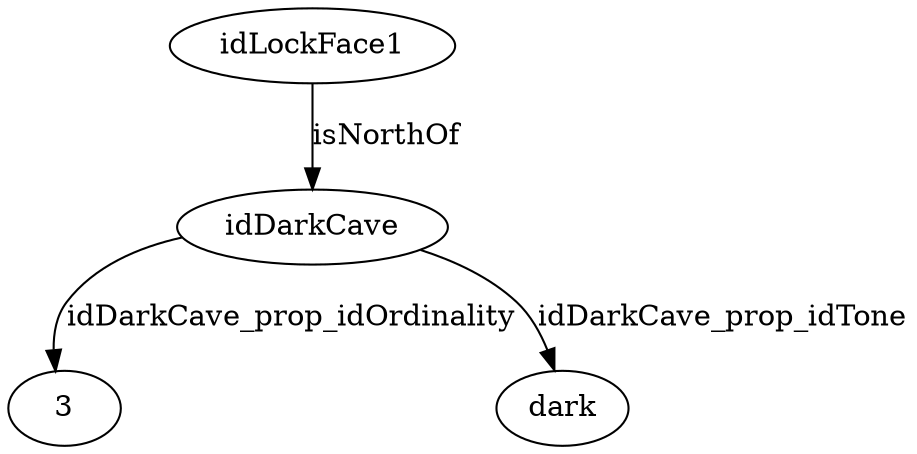 strict digraph  {
idLockFace1 [node_type=entity_node, root=root];
idDarkCave;
3;
dark;
idLockFace1 -> idDarkCave  [edge_type=relationship, label=isNorthOf];
idDarkCave -> 3  [edge_type=property, label=idDarkCave_prop_idOrdinality];
idDarkCave -> dark  [edge_type=property, label=idDarkCave_prop_idTone];
}
